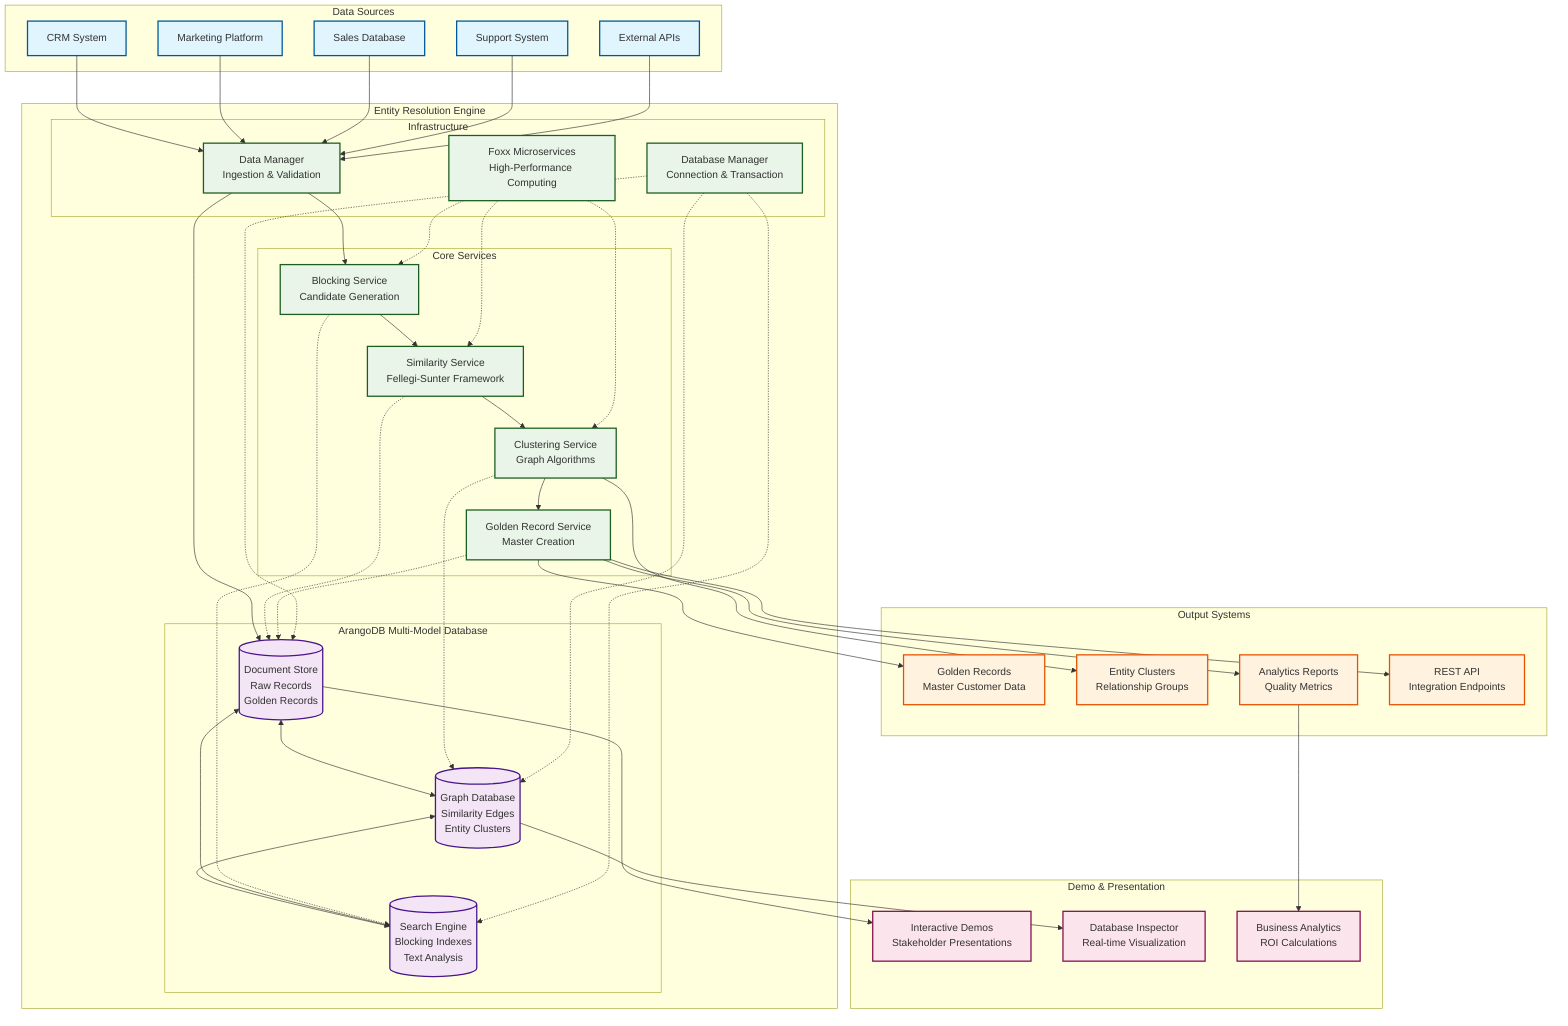 graph TB
    subgraph "Data Sources"
        CRM[CRM System]
        Marketing[Marketing Platform]
        Sales[Sales Database]
        Support[Support System]
        External[External APIs]
    end

    subgraph "Entity Resolution Engine"
        subgraph "ArangoDB Multi-Model Database"
            Documents[(Document Store<br/>Raw Records<br/>Golden Records)]
            Graph[(Graph Database<br/>Similarity Edges<br/>Entity Clusters)]
            Search[(Search Engine<br/>Blocking Indexes<br/>Text Analysis)]
        end
        
        subgraph "Core Services"
            BlockingService[Blocking Service<br/>Candidate Generation]
            SimilarityService[Similarity Service<br/>Fellegi-Sunter Framework]
            ClusteringService[Clustering Service<br/>Graph Algorithms]
            GoldenService[Golden Record Service<br/>Master Creation]
        end
        
        subgraph "Infrastructure"
            DataManager[Data Manager<br/>Ingestion & Validation]
            DatabaseManager[Database Manager<br/>Connection & Transaction]
            FoxxServices[Foxx Microservices<br/>High-Performance Computing]
        end
    end

    subgraph "Output Systems"
        GoldenRecords[Golden Records<br/>Master Customer Data]
        Clusters[Entity Clusters<br/>Relationship Groups]
        Reports[Analytics Reports<br/>Quality Metrics]
        API[REST API<br/>Integration Endpoints]
    end

    subgraph "Demo & Presentation"
        InteractiveDemo[Interactive Demos<br/>Stakeholder Presentations]
        DatabaseInspector[Database Inspector<br/>Real-time Visualization]
        BusinessAnalytics[Business Analytics<br/>ROI Calculations]
    end

    %% Data Flow
    CRM --> DataManager
    Marketing --> DataManager
    Sales --> DataManager
    Support --> DataManager
    External --> DataManager

    DataManager --> Documents
    DataManager --> BlockingService

    Documents <--> Graph
    Graph <--> Search
    Documents <--> Search

    BlockingService --> SimilarityService
    SimilarityService --> ClusteringService
    ClusteringService --> GoldenService

    BlockingService -.-> Search
    SimilarityService -.-> Documents
    ClusteringService -.-> Graph
    GoldenService -.-> Documents

    DatabaseManager -.-> Documents
    DatabaseManager -.-> Graph
    DatabaseManager -.-> Search

    FoxxServices -.-> BlockingService
    FoxxServices -.-> SimilarityService
    FoxxServices -.-> ClusteringService

    GoldenService --> GoldenRecords
    ClusteringService --> Clusters
    GoldenService --> Reports
    GoldenService --> API

    Documents --> InteractiveDemo
    Graph --> DatabaseInspector
    Reports --> BusinessAnalytics

    %% Styling
    classDef dataSource fill:#e1f5fe,stroke:#01579b,stroke-width:2px
    classDef database fill:#f3e5f5,stroke:#4a148c,stroke-width:2px
    classDef service fill:#e8f5e8,stroke:#1b5e20,stroke-width:2px
    classDef output fill:#fff3e0,stroke:#e65100,stroke-width:2px
    classDef demo fill:#fce4ec,stroke:#880e4f,stroke-width:2px

    class CRM,Marketing,Sales,Support,External dataSource
    class Documents,Graph,Search database
    class BlockingService,SimilarityService,ClusteringService,GoldenService,DataManager,DatabaseManager,FoxxServices service
    class GoldenRecords,Clusters,Reports,API output
    class InteractiveDemo,DatabaseInspector,BusinessAnalytics demo